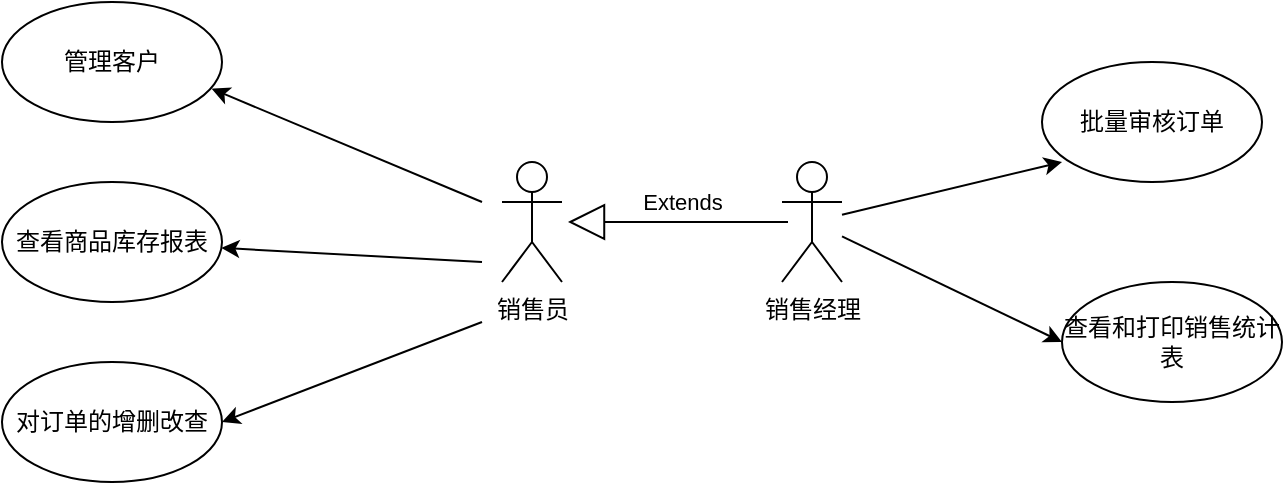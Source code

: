 <mxfile version="21.2.1" type="github">
  <diagram name="第 1 页" id="w4TY7IVOejmQeIWzf-mZ">
    <mxGraphModel dx="913" dy="498" grid="1" gridSize="10" guides="1" tooltips="1" connect="1" arrows="1" fold="1" page="1" pageScale="1" pageWidth="827" pageHeight="1169" math="0" shadow="0">
      <root>
        <mxCell id="0" />
        <mxCell id="1" parent="0" />
        <mxCell id="OBMM-7ecoDWs5eMfNIn4-2" value="管理客户" style="ellipse;whiteSpace=wrap;html=1;" vertex="1" parent="1">
          <mxGeometry x="110" y="100" width="110" height="60" as="geometry" />
        </mxCell>
        <mxCell id="OBMM-7ecoDWs5eMfNIn4-3" value="查看商品库存报表" style="ellipse;whiteSpace=wrap;html=1;" vertex="1" parent="1">
          <mxGeometry x="110" y="190" width="110" height="60" as="geometry" />
        </mxCell>
        <mxCell id="OBMM-7ecoDWs5eMfNIn4-4" value="对订单的增删改查" style="ellipse;whiteSpace=wrap;html=1;" vertex="1" parent="1">
          <mxGeometry x="110" y="280" width="110" height="60" as="geometry" />
        </mxCell>
        <mxCell id="OBMM-7ecoDWs5eMfNIn4-5" value="销售员" style="shape=umlActor;verticalLabelPosition=bottom;verticalAlign=top;html=1;outlineConnect=0;" vertex="1" parent="1">
          <mxGeometry x="360" y="180" width="30" height="60" as="geometry" />
        </mxCell>
        <mxCell id="OBMM-7ecoDWs5eMfNIn4-6" value="销售经理" style="shape=umlActor;verticalLabelPosition=bottom;verticalAlign=top;html=1;outlineConnect=0;" vertex="1" parent="1">
          <mxGeometry x="500" y="180" width="30" height="60" as="geometry" />
        </mxCell>
        <mxCell id="OBMM-7ecoDWs5eMfNIn4-7" value="" style="endArrow=classic;html=1;rounded=0;entryX=0.091;entryY=0.833;entryDx=0;entryDy=0;entryPerimeter=0;" edge="1" parent="1" source="OBMM-7ecoDWs5eMfNIn4-6" target="OBMM-7ecoDWs5eMfNIn4-9">
          <mxGeometry width="50" height="50" relative="1" as="geometry">
            <mxPoint x="390" y="320" as="sourcePoint" />
            <mxPoint x="640" y="210" as="targetPoint" />
          </mxGeometry>
        </mxCell>
        <mxCell id="OBMM-7ecoDWs5eMfNIn4-9" value="批量审核订单" style="ellipse;whiteSpace=wrap;html=1;" vertex="1" parent="1">
          <mxGeometry x="630" y="130" width="110" height="60" as="geometry" />
        </mxCell>
        <mxCell id="OBMM-7ecoDWs5eMfNIn4-10" value="" style="endArrow=classic;html=1;rounded=0;entryX=0.953;entryY=0.723;entryDx=0;entryDy=0;entryPerimeter=0;" edge="1" parent="1" target="OBMM-7ecoDWs5eMfNIn4-2">
          <mxGeometry width="50" height="50" relative="1" as="geometry">
            <mxPoint x="350" y="200" as="sourcePoint" />
            <mxPoint x="440" y="270" as="targetPoint" />
          </mxGeometry>
        </mxCell>
        <mxCell id="OBMM-7ecoDWs5eMfNIn4-12" value="" style="endArrow=classic;html=1;rounded=0;" edge="1" parent="1" target="OBMM-7ecoDWs5eMfNIn4-3">
          <mxGeometry width="50" height="50" relative="1" as="geometry">
            <mxPoint x="350" y="230" as="sourcePoint" />
            <mxPoint x="440" y="270" as="targetPoint" />
          </mxGeometry>
        </mxCell>
        <mxCell id="OBMM-7ecoDWs5eMfNIn4-13" value="" style="endArrow=classic;html=1;rounded=0;entryX=1;entryY=0.5;entryDx=0;entryDy=0;" edge="1" parent="1" target="OBMM-7ecoDWs5eMfNIn4-4">
          <mxGeometry width="50" height="50" relative="1" as="geometry">
            <mxPoint x="350" y="260" as="sourcePoint" />
            <mxPoint x="440" y="270" as="targetPoint" />
          </mxGeometry>
        </mxCell>
        <mxCell id="OBMM-7ecoDWs5eMfNIn4-15" value="Extends" style="endArrow=block;endSize=16;endFill=0;html=1;rounded=0;" edge="1" parent="1">
          <mxGeometry x="-0.036" y="-10" width="160" relative="1" as="geometry">
            <mxPoint x="503" y="210" as="sourcePoint" />
            <mxPoint x="393" y="210" as="targetPoint" />
            <mxPoint as="offset" />
          </mxGeometry>
        </mxCell>
        <mxCell id="OBMM-7ecoDWs5eMfNIn4-16" value="" style="endArrow=classic;html=1;rounded=0;entryX=0;entryY=0.5;entryDx=0;entryDy=0;" edge="1" parent="1" target="OBMM-7ecoDWs5eMfNIn4-17" source="OBMM-7ecoDWs5eMfNIn4-6">
          <mxGeometry width="50" height="50" relative="1" as="geometry">
            <mxPoint x="540" y="316" as="sourcePoint" />
            <mxPoint x="650" y="320" as="targetPoint" />
          </mxGeometry>
        </mxCell>
        <mxCell id="OBMM-7ecoDWs5eMfNIn4-17" value="查看和打印销售统计表" style="ellipse;whiteSpace=wrap;html=1;" vertex="1" parent="1">
          <mxGeometry x="640" y="240" width="110" height="60" as="geometry" />
        </mxCell>
      </root>
    </mxGraphModel>
  </diagram>
</mxfile>
